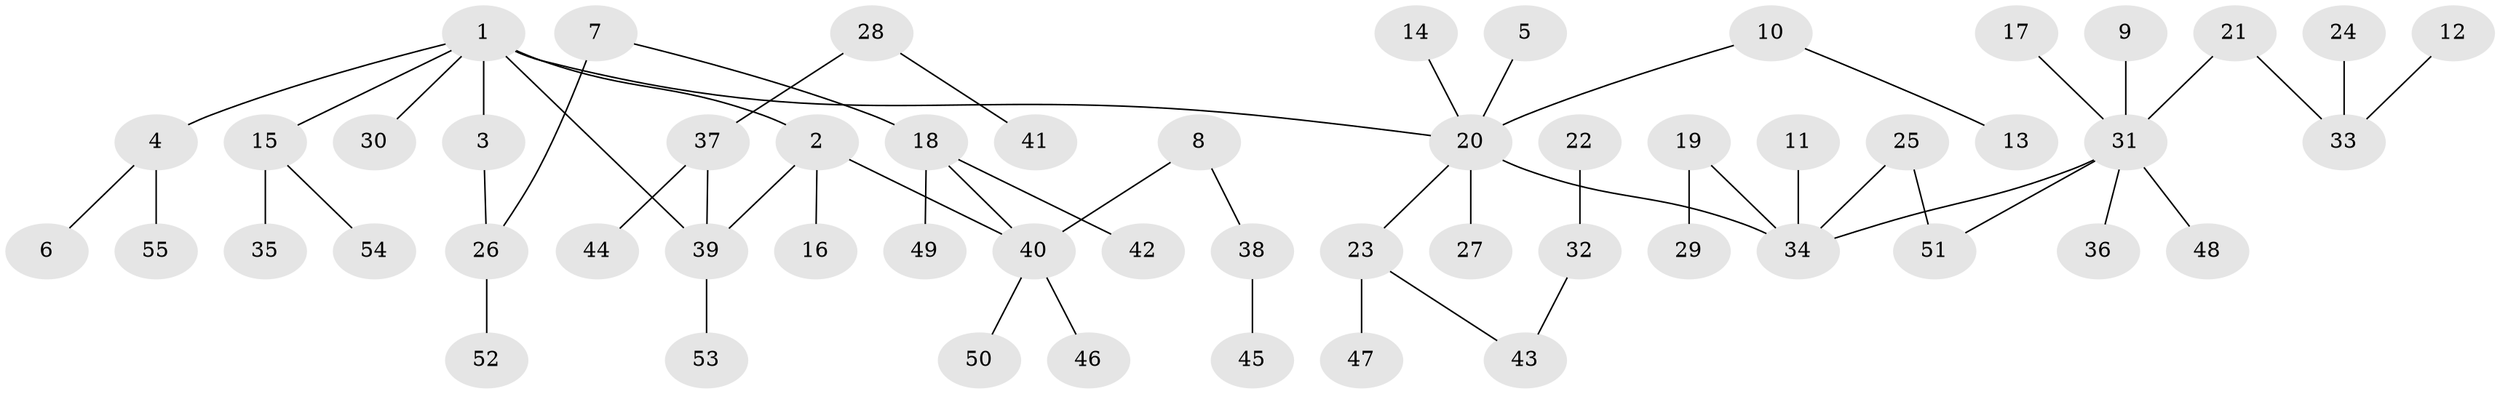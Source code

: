 // original degree distribution, {5: 0.03669724770642202, 4: 0.06422018348623854, 2: 0.28440366972477066, 8: 0.009174311926605505, 3: 0.1743119266055046, 1: 0.43119266055045874}
// Generated by graph-tools (version 1.1) at 2025/25/03/09/25 03:25:32]
// undirected, 55 vertices, 57 edges
graph export_dot {
graph [start="1"]
  node [color=gray90,style=filled];
  1;
  2;
  3;
  4;
  5;
  6;
  7;
  8;
  9;
  10;
  11;
  12;
  13;
  14;
  15;
  16;
  17;
  18;
  19;
  20;
  21;
  22;
  23;
  24;
  25;
  26;
  27;
  28;
  29;
  30;
  31;
  32;
  33;
  34;
  35;
  36;
  37;
  38;
  39;
  40;
  41;
  42;
  43;
  44;
  45;
  46;
  47;
  48;
  49;
  50;
  51;
  52;
  53;
  54;
  55;
  1 -- 2 [weight=1.0];
  1 -- 3 [weight=1.0];
  1 -- 4 [weight=1.0];
  1 -- 15 [weight=1.0];
  1 -- 20 [weight=1.0];
  1 -- 30 [weight=1.0];
  1 -- 39 [weight=1.0];
  2 -- 16 [weight=1.0];
  2 -- 39 [weight=1.0];
  2 -- 40 [weight=1.0];
  3 -- 26 [weight=1.0];
  4 -- 6 [weight=1.0];
  4 -- 55 [weight=1.0];
  5 -- 20 [weight=1.0];
  7 -- 18 [weight=1.0];
  7 -- 26 [weight=1.0];
  8 -- 38 [weight=1.0];
  8 -- 40 [weight=1.0];
  9 -- 31 [weight=1.0];
  10 -- 13 [weight=1.0];
  10 -- 20 [weight=1.0];
  11 -- 34 [weight=1.0];
  12 -- 33 [weight=1.0];
  14 -- 20 [weight=1.0];
  15 -- 35 [weight=1.0];
  15 -- 54 [weight=1.0];
  17 -- 31 [weight=1.0];
  18 -- 40 [weight=1.0];
  18 -- 42 [weight=1.0];
  18 -- 49 [weight=1.0];
  19 -- 29 [weight=1.0];
  19 -- 34 [weight=1.0];
  20 -- 23 [weight=1.0];
  20 -- 27 [weight=1.0];
  20 -- 34 [weight=1.0];
  21 -- 31 [weight=1.0];
  21 -- 33 [weight=1.0];
  22 -- 32 [weight=1.0];
  23 -- 43 [weight=1.0];
  23 -- 47 [weight=1.0];
  24 -- 33 [weight=1.0];
  25 -- 34 [weight=1.0];
  25 -- 51 [weight=1.0];
  26 -- 52 [weight=1.0];
  28 -- 37 [weight=1.0];
  28 -- 41 [weight=1.0];
  31 -- 34 [weight=1.0];
  31 -- 36 [weight=1.0];
  31 -- 48 [weight=1.0];
  31 -- 51 [weight=1.0];
  32 -- 43 [weight=1.0];
  37 -- 39 [weight=1.0];
  37 -- 44 [weight=1.0];
  38 -- 45 [weight=1.0];
  39 -- 53 [weight=1.0];
  40 -- 46 [weight=1.0];
  40 -- 50 [weight=1.0];
}
